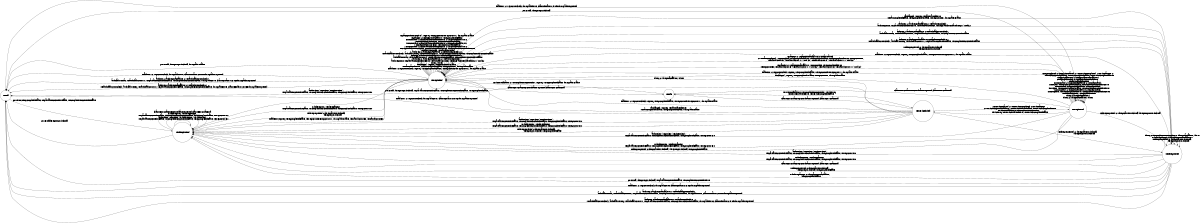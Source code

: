 digraph UE{
rankdir = LR;
size = "8,5"
node [shape = circle, label="ue_null"]ue_null;
node [shape = circle, label="ue_reg_inited"]ue_reg_inited;
node [shape = circle, label="ue_registered"]ue_registered;
node [shape = circle, label="ue_deregistered"]ue_deregistered;
node [shape = circle, label="ue_dereg_inited"]ue_dereg_inited;
node [shape = circle, label="ue_service_inited"]ue_service_inited;
node [shape = circle, label="ue_idle"]ue_idle;

//initial_state: ue_null
//incoming messages: null_action; auth_reject; reg_reject; reg_reject_rereg; reg_reject_limited; nwk_dereg_req; service_reject; id_req; auth_req; sm_command; reg_accept; config_update_cmd; service_accept; ue_ctx_release; nwk_dereg_accept; 
//outgoing messages: null_action; dereg_req_switch_off; reg_req; dereg_req_not_switch_off; id_res; auth_response; auth_failure_mac; auth_failure_seq; sm_complete; sm_reject; reg_complete; config_update_complete; service_req; ue_dereg_accept
//environment variables: power_on; power_off; enable_N1; uederegrequested; dereg_cause_switch_off; ta_changed; authreq_mac_failure; sec_cap_match; regaccept_mac_failure; reg_accept_timer_expired; idreq_mac_failure; smcmd_mac_failure; configupdate_mac_failure; serviceaccept_mac_failure; service_notification; deregaccept_mac_failure
//state variables: ue_partial_sec_ctx_exist{true, false}<false>; ue_complete_sec_ctx_exist{true, false}<false>; ueregcompleted{true, false}<false>; downgrade{true, false}<false>; ue_sec_ctx_updated{true, false}<false>; ue_service_completed{true, false}<true>; ue_service_started{true, false}<false>; ue_tau_started{true, false}<false>; ue_tau_completed{true, false}<false>; chan_UE_rrc_nas{UE_dl_info_transfer,UE_ctx_release_requested,null}<null>; chan_UE_nas_rrc{UE_ul_info_transfer, UE_downgrade_requested, UE_ctx_release_requested, null}<null>
//sequence variables: ue_nas_ul_count {0, 32}<0, ((ue_nas_ul_count + 1) mod 32)>; ue_nas_dl_count {0, 32}<0, ((ue_nas_dl_count + 1) mod 32)>; ue_auth_fail_count{0,6}<0,ue_auth_fail_count+1>; ue_reg_count{0,5}<0, 1, ue_reg_count+1>; ue_seq{0,31}<((amf_ue_shared_seq+1) mod 32)>; amf_ue_shared_seq{0,31}<next(amf_seq)>
//define: ue_auth_seq_check  := (ue_seq < amf_ue_shared_seq & amf_ue_shared_seq < (ue_seq + range)); reg_count_check  := (ue_reg_count < 5); ue_auth_fail_count_check  := (ue_auth_fail_count < 3); range := 8
        

ue_null -> ue_deregistered [label = "power_on/ueregcompleted=false, ue_partial_sec_ctx_exist=false, ue_complete_sec_ctx_exist=false"]

ue_deregistered -> ue_null [label = "power_off/dereg_req_switch_off"]

ue_deregistered -> ue_reg_inited [label = "enable_N1/reg_req, ueregcompleted=false, ue_reg_count=ue_reg_count+1, downgrade = false, ue_nas_ul_count=0, ue_nas_dl_count=0"]

ue_deregistered -> ue_deregistered [label="(auth_reject | reg_reject | nwk_dereg_req | service_reject) /
    ue_partial_sec_ctx_exist=false, ue_complete_sec_ctx_exist=false, ueregcompleted=false, ue_reg_count = 0"]
 
ue_deregistered -> ue_deregistered [label="nwk_dereg_req / ue_dereg_accept, 
    ue_partial_sec_ctx_exist=false, ue_complete_sec_ctx_exist=false, ueregcompleted=false, ue_reg_count = 0"]

ue_deregistered -> ue_deregistered [label="chan_UE_rrc_nas=UE_ctx_release_requested/chan_UE_rrc_nas=null"]

ue_reg_inited -> ue_null [label="power_off / dereg_req_switch_off, downgrade = false"]

ue_reg_inited -> ue_deregistered [label = "(auth_reject | reg_reject | service_reject) / 
    ue_partial_sec_ctx_exist=false, ue_complete_sec_ctx_exist=false, ueregcompleted=false, ue_reg_count = 0"]

ue_reg_inited -> ue_deregistered [label="nwk_dereg_req / ue_dereg_accept, 
    ue_partial_sec_ctx_exist=false, ue_complete_sec_ctx_exist=false, ueregcompleted=false, ue_reg_count = 0"]

ue_reg_inited -> ue_deregistered [label="uederegrequested & dereg_cause_switch_off/ 
                        dereg_req_switch_off"]

ue_reg_inited -> ue_dereg_inited [label="uederegrequested & !dereg_cause_switch_off/ 
                        dereg_req_not_switch_off"]

ue_reg_inited -> ue_idle [label="chan_UE_rrc_nas=UE_ctx_release_requested/chan_UE_rrc_nas=null"]

ue_reg_inited -> ue_reg_inited [label="enable_N1 & reg_count_check/ reg_req, ueregcompleted=falses, ue_reg_count=ue_reg_count+1, downgrade = false"]

ue_reg_inited -> ue_null [label="enable_N1 & !reg_count_check/ downgrade=true, chan_UE_nas_rrc = UE_downgrade_requested"]

ue_reg_inited -> ue_reg_inited [label = "ta_changed / reg_req, ueregcompleted = false, 
    ue_tau_started=true, ue_tau_completed=false, ue_reg_count=1, downgrade = false"]

ue_reg_inited -> ue_reg_inited [label = "id_req / id_res"]

ue_reg_inited -> ue_reg_inited [label = "auth_req & !authreq_mac_failure & !ue_auth_seq_check / 
    auth_response, ue_partial_sec_ctx_exist=true, ue_auth_fail_count=0, ue_seq=((amf_ue_shared_seq+1) mod 32"]

ue_reg_inited -> ue_reg_inited [label = "auth_req & authreq_mac_failure & ue_auth_fail_count_check / 
    auth_failure_mac, ue_auth_fail_count++, ue_partial_sec_ctx_exist=false, ue_complete_sec_ctx_exist=false"]

ue_reg_inited -> ue_null [label = "auth_req & authreq_mac_failure & !ue_auth_fail_count_check / 
    auth_failure_mac, ue_auth_fail_count++, ue_partial_sec_ctx_exist=false, ue_complete_sec_ctx_exist=false, downgrade=true, chan_UE_nas_rrc = UE_downgrade_requested"]

ue_reg_inited -> ue_reg_inited [label = "auth_req & !authreq_mac_failure & ue_auth_seq_check & 
    ue_auth_fail_count_check / auth_failure_seq, ue_auth_fail_count++, ue_partial_sec_ctx_exist=false, ue_complete_sec_ctx_exist=false"]

ue_reg_inited -> ue_null [label = "auth_req & authreq_mac_failure & !ue_auth_seq_check & 
    !ue_auth_fail_count_check / auth_failure_seq, ue_auth_fail_count++, ue_partial_sec_ctx_exist=false, ue_complete_sec_ctx_exist=false, downgrade=true, chan_UE_nas_rrc = UE_downgrade_requested"]

ue_reg_inited -> ue_reg_inited [label = "sm_command & ue_partial_sec_ctx_exist=true & !smcmd_mac_failure & 
    sec_cap_match/sm_complete, ue_sec_ctx_updated=true, ue_complete_sec_ctx_exist=true,
    ue_nas_ul_count=0, ue_nas_dl_count=0"]

ue_reg_inited -> ue_reg_inited [label = "sm_command & ue_partial_sec_ctx_exist=true & smcmd_mac_failure & 
    sec_cap_match/sm_reject, ue_sec_ctx_updated=false"]

ue_reg_inited -> ue_reg_inited [label = "sm_command & ue_partial_sec_ctx_exist=true & !smcmd_mac_failure & 
    !sec_cap_match/sm_reject, ue_sec_ctx_updated=false"]

ue_reg_inited -> ue_registered [label = "reg_accept & !regaccept_mac_failure & ue_tau_started 
    & !ue_tau_completed /  reg_complete, ueregcompleted=true, ue_tau_started=false, ue_tau_completed=true, ue_reg_count=0, 
    ue_nas_ul_count = ((ue_nas_ul_count + 1) mod 32), ue_nas_dl_count = ((ue_nas_dl_count + 1) mod 32)"]

ue_reg_inited -> ue_registered [label = "reg_accept & !regaccept_mac_failure /  reg_complete, ueregcompleted=true, 
    ue_reg_count=0, ue_nas_ul_count = ((ue_nas_ul_count + 1) mod 32), ue_nas_ul_count = ((ue_nas_ul_count + 1) mod 32)"]

ue_reg_inited -> ue_reg_inited [label = "reg_accept & regaccept_mac_failure / ueregcompleted=false"]

ue_reg_inited -> ue_reg_inited [label = "reg_accept_timer_expired / reg_req, ue_reg_count=ue_reg_count+1, downgrade = false"] //TODO: This is where I was working.




ue_registered -> ue_null [label="power_off / dereg_req_switch_off"]

ue_registered -> ue_deregistered [label = "(auth_reject | reg_reject | service_reject) / 
    ue_partial_sec_ctx_exist=false, ue_complete_sec_ctx_exist=false, ueregcompleted=false, ue_reg_count = 0"]

ue_registered -> ue_deregistered [label="nwk_dereg_req / ue_dereg_accept, 
    ue_partial_sec_ctx_exist=false, ue_complete_sec_ctx_exist=false, ueregcompleted=false, ue_reg_count = 0"]

ue_registered -> ue_idle [label="chan_UE_rrc_nas=UE_ctx_release_requested/chan_UE_rrc_nas=null"]

ue_registered -> ue_reg_inited [label = "enable_N1 & reg_count_check/ reg_req, ueregcompleted=false, ue_reg_count=ue_reg_count+1, downgrade = false"]

ue_registered -> ue_null [label = "enable_N1 & !reg_count_check/ downgrade=true, chan_UE_nas_rrc = UE_downgrade_requested"]

ue_registered -> ue_deregistered [label="uederegrequested & dereg_cause_switch_off / dereg_req_switch_off, ueregcompleted=false"]

ue_registered -> ue_dereg_inited [label="uederegrequested & !dereg_cause_switch_off/ dereg_req_not_switch_off"]

ue_registered -> ue_registered [label = "id_req & !idreq_mac_failure/  id_res"]

ue_registered -> ue_registered [label = "id_req & idreq_mac_failure/ _"]

//TODO: Need to check what happens for the following:
//ue_registered >> ue_registered [label = "auth_req / _"]

ue_registered -> ue_registered [label = "sm_command & !smcmd_mac_failure & sec_cap_match/ 
    sm_complete, ue_sec_ctx_updated=true, ue_complete_sec_ctx_exist=true,
    ue_nas_ul_count=0, ue_nas_dl_count=0"]

ue_registered -> ue_registered [label = "sm_command & smcmd_mac_failure & sec_cap_match/ 
    sm_reject, ue_sec_ctx_updated = false, ue_complete_sec_ctx_exist=true"]

ue_registered -> ue_registered [label = "sm_command & !smcmd_mac_failure & !sec_cap_match/ 
    sm_reject, ue_sec_ctx_updated=false, ue_complete_sec_ctx_exist=true"]

ue_registered -> ue_registered [label = "config_update_cmd & !configupdate_mac_failure/ 
    config_update_complete"]
//TODO: overlapping of configuration update procedure and registration procedure

ue_registered -> ue_registered [label = "config_update_cmd & configupdate_mac_failure/_"]

//TODO: overlapping of configuration_update_command and deregistration messages.

ue_registered -> ue_reg_inited [label = "ta_changed / reg_req, ueregcompleted = false, ue_reg_count=1, downgrade = false"]


ue_registered -> ue_service_inited [label="service_notification & ue_complete_sec_ctx_exist / 
    service_req, ue_service_started=true, ue_service_completed=false"]

ue_registered -> ue_registered [label="ueregcompleted & ue_service_started & !ue_service_completed  & service_accept & 
    !serviceaccept_mac_failure/ ue_service_started=false, ue_service_completed=true"]




ue_dereg_inited -> ue_null [label="power_off / dereg_req_switch_off, ue_partial_sec_ctx_exist=false, ue_complete_sec_ctx_exist=true"]

ue_dereg_inited -> ue_deregistered [label = "(auth_reject | reg_reject | service_reject) / 
    ue_partial_sec_ctx_exist=false, ue_complete_sec_ctx_exist=false, ueregcompleted=false, ue_reg_count = 0"]

ue_dereg_inited -> ue_deregistered [label="nwk_dereg_req / ue_dereg_accept, 
    ue_partial_sec_ctx_exist=false, ue_complete_sec_ctx_exist=false, ueregcompleted=false, ue_reg_count = 0"]

ue_dereg_inited -> ue_deregistered [label="chan_UE_rrc_nas=UE_ctx_release_requested/chan_UE_rrc_nas=null"]

ue_dereg_inited -> ue_deregistered [label="uederegrequested & dereg_cause_switch_off / 
                        dereg_req_switch_off, ueregcompleted=false"] 

ue_dereg_inited -> ue_dereg_inited [label="uederegrequested & !dereg_cause_switch_off/ 
                        dereg_req_not_switch_off"]//TODO: ue_nas_sec_ctx_exist=false? 
                    
ue_dereg_inited -> ue_reg_inited [label="enable_N1 & reg_count_check/ reg_req, ueregcompleted=false, ue_reg_count=ue_reg_count+1, downgrade = false"]                    

ue_dereg_inited -> ue_null [label="enable_N1 & !reg_count_check/ downgrade=true, chan_UE_nas_rrc = UE_downgrade_requested"]                    

ue_dereg_inited -> ue_deregistered [label="nwk_dereg_accept & !deregaccept_mac_failure/ 
    ueregcompleted=false"]                    

ue_dereg_inited -> ue_dereg_inited [label="nwk_dereg_accept & deregaccept_mac_failure/ _"]                    

//TODO: Need to check the standard for the following transitions
ue_dereg_inited -> ue_reg_inited [label = "ta_changed / reg_req, ue_tau_started=true, 
    ue_tau_completed=false, ueregcompleted = false, ue_reg_count=1, downgrade = false"]

ue_dereg_inited -> ue_dereg_inited [label = "id_req & ue_complete_sec_ctx_exist & !idreq_mac_failure/  id_res"]

ue_dereg_inited -> ue_reg_inited [label = "auth_req & !authreq_mac_failure & !ue_auth_seq_check / 
    auth_response, ue_partial_sec_ctx_exist=true, ue_auth_fail_count=0, ue_seq=((amf_ue_shared_seq+1) mod 32"]

ue_dereg_inited -> ue_reg_inited [label = "auth_req & authreq_mac_failure & ue_auth_fail_count_check / 
    auth_failure_mac, ue_auth_fail_count++, ue_partial_sec_ctx_exist=false, ue_complete_sec_ctx_exist=false"]

ue_dereg_inited -> ue_null [label = "auth_req & authreq_mac_failure & !ue_auth_fail_count_check / 
    auth_failure_mac, ue_auth_fail_count++, ue_partial_sec_ctx_exist=false, ue_complete_sec_ctx_exist=false, downgrade=true, chan_UE_nas_rrc = UE_downgrade_requested"]

ue_dereg_inited -> ue_reg_inited [label = "auth_req & !authreq_mac_failure & ue_auth_seq_check & 
    ue_auth_fail_count_check / auth_failure_seq, ue_auth_fail_count++, ue_partial_sec_ctx_exist=false, ue_complete_sec_ctx_exist=false"]

ue_dereg_inited -> ue_null [label = "auth_req & authreq_mac_failure & !ue_auth_seq_check & 
    !ue_auth_fail_count_check / auth_failure_seq, ue_auth_fail_count++, ue_partial_sec_ctx_exist=false, ue_complete_sec_ctx_exist=false, downgrade=true, chan_UE_nas_rrc = UE_downgrade_requested"]





ue_idle -> ue_service_inited [label="service_notification & ue_complete_sec_ctx_exist / service_req, 
    ue_service_started=true, ue_service_completed=false"]

ue_idle -> ue_reg_inited [label="service_notification & !ue_complete_sec_ctx_exist / reg_req, ueregcompleted=false, downgrade = false"] 



ue_service_inited -> ue_null [label="power_off / dereg_req_switch_off, ue_partial_sec_ctx_exist=false, ue_complete_sec_ctx_exist=false, ueregcompleted=false"]

ue_service_inited -> ue_deregistered [label = "(auth_reject | reg_reject | service_reject) / 
    ue_partial_sec_ctx_exist=false, ue_complete_sec_ctx_exist=false, ueregcompleted=false, ue_reg_count = 0"]

ue_service_inited -> ue_deregistered [label="nwk_dereg_req / ue_dereg_accept, 
    ue_partial_sec_ctx_exist=false, ue_complete_sec_ctx_exist=false, ueregcompleted=false, ue_reg_count = 0"]

ue_service_inited -> ue_idle [label="chan_UE_rrc_nas=UE_ctx_release_requested/chan_UE_rrc_nas=null"]

ue_service_inited -> ue_deregistered [label="uederegrequested & dereg_cause_switch_off/ 
                        dereg_req_switch_off, ueregcompleted=false"]

ue_service_inited -> ue_dereg_inited [label="uederegrequested & !dereg_cause_switch_off/ 
                        dereg_req_not_switch_off"]
                    
ue_service_inited -> ue_reg_inited [label="enable_N1 & reg_count_check/ reg_req, ueregcompleted=false, ue_reg_count=ue_reg_count+1, downgrade = false"]                    

ue_service_inited -> ue_null [label="enable_N1 & !reg_count_check/ downgrade=true, chan_UE_nas_rrc = UE_downgrade_requested"]                    

ue_service_inited -> ue_reg_inited [label = "ta_changed / reg_req, ue_tau_started=true, 
    ue_tau_completed = false, ueregcompleted=false, downgrade = false"]

//TODO: Need to check the standard for the following transitions
ue_service_inited -> ue_reg_inited [label = "id_req & !idreq_mac_failure/  id_res"]

ue_service_inited -> ue_registered [label = "ue_service_started & !ue_service_completed & service_accept 
    & !serviceaccept_mac_failure /  ue_service_started=false, ue_service_completed=true"]

}


